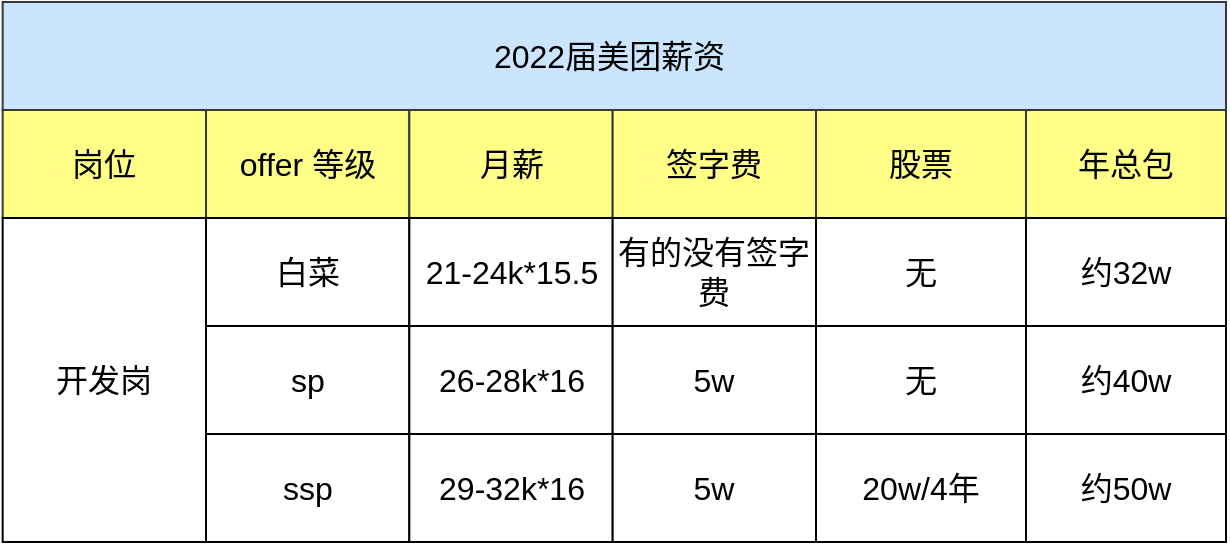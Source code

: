 <mxfile version="15.8.3" type="github">
  <diagram id="Uv4FRBFuWEhtrE_NSL4f" name="Page-1">
    <mxGraphModel dx="1773" dy="558" grid="1" gridSize="10" guides="1" tooltips="1" connect="1" arrows="1" fold="1" page="1" pageScale="1" pageWidth="827" pageHeight="1169" math="0" shadow="0">
      <root>
        <mxCell id="0" />
        <mxCell id="1" parent="0" />
        <mxCell id="A3-TGXWhzppWLYydge93-1" value="2022届美团薪资&amp;nbsp;" style="rounded=0;whiteSpace=wrap;html=1;fontSize=16;fillColor=#cce5ff;strokeColor=#36393d;" vertex="1" parent="1">
          <mxGeometry x="-21.67" y="160" width="611.67" height="54" as="geometry" />
        </mxCell>
        <mxCell id="A3-TGXWhzppWLYydge93-2" value="offer 等级" style="rounded=0;whiteSpace=wrap;html=1;fontSize=16;fillColor=#ffff88;strokeColor=#36393d;" vertex="1" parent="1">
          <mxGeometry x="80" y="214" width="101.667" height="54" as="geometry" />
        </mxCell>
        <mxCell id="A3-TGXWhzppWLYydge93-3" value="月薪" style="rounded=0;whiteSpace=wrap;html=1;fontSize=16;fillColor=#ffff88;strokeColor=#36393d;" vertex="1" parent="1">
          <mxGeometry x="181.667" y="214" width="101.667" height="54" as="geometry" />
        </mxCell>
        <mxCell id="A3-TGXWhzppWLYydge93-5" value="股票" style="rounded=0;whiteSpace=wrap;html=1;fontSize=16;fillColor=#ffff88;strokeColor=#36393d;" vertex="1" parent="1">
          <mxGeometry x="385" y="214" width="105" height="54" as="geometry" />
        </mxCell>
        <mxCell id="A3-TGXWhzppWLYydge93-6" value="白菜" style="rounded=0;whiteSpace=wrap;html=1;fontSize=16;" vertex="1" parent="1">
          <mxGeometry x="80" y="268" width="101.667" height="54" as="geometry" />
        </mxCell>
        <mxCell id="A3-TGXWhzppWLYydge93-7" value="21-24k*15.5" style="rounded=0;whiteSpace=wrap;html=1;fontSize=16;" vertex="1" parent="1">
          <mxGeometry x="181.667" y="268" width="101.667" height="54" as="geometry" />
        </mxCell>
        <mxCell id="A3-TGXWhzppWLYydge93-10" value="sp" style="rounded=0;whiteSpace=wrap;html=1;fontSize=16;" vertex="1" parent="1">
          <mxGeometry x="80" y="322" width="101.667" height="54" as="geometry" />
        </mxCell>
        <mxCell id="A3-TGXWhzppWLYydge93-11" value="26-28k*16" style="rounded=0;whiteSpace=wrap;html=1;fontSize=16;" vertex="1" parent="1">
          <mxGeometry x="181.667" y="322" width="101.667" height="54" as="geometry" />
        </mxCell>
        <mxCell id="A3-TGXWhzppWLYydge93-12" value="ssp" style="rounded=0;whiteSpace=wrap;html=1;fontSize=16;" vertex="1" parent="1">
          <mxGeometry x="80" y="376" width="101.667" height="54" as="geometry" />
        </mxCell>
        <mxCell id="A3-TGXWhzppWLYydge93-13" value="29-32k*16" style="rounded=0;whiteSpace=wrap;html=1;fontSize=16;" vertex="1" parent="1">
          <mxGeometry x="181.667" y="376" width="101.667" height="54" as="geometry" />
        </mxCell>
        <mxCell id="A3-TGXWhzppWLYydge93-14" value="岗位" style="rounded=0;whiteSpace=wrap;html=1;fontSize=16;fillColor=#ffff88;strokeColor=#36393d;" vertex="1" parent="1">
          <mxGeometry x="-21.67" y="214" width="101.667" height="54" as="geometry" />
        </mxCell>
        <mxCell id="A3-TGXWhzppWLYydge93-15" value="开发岗" style="rounded=0;whiteSpace=wrap;html=1;fontSize=16;" vertex="1" parent="1">
          <mxGeometry x="-21.67" y="268" width="101.67" height="162" as="geometry" />
        </mxCell>
        <mxCell id="A3-TGXWhzppWLYydge93-23" value="年总包" style="rounded=0;whiteSpace=wrap;html=1;fontSize=16;fillColor=#ffff88;strokeColor=#36393d;" vertex="1" parent="1">
          <mxGeometry x="490" y="214" width="100" height="54" as="geometry" />
        </mxCell>
        <mxCell id="A3-TGXWhzppWLYydge93-26" value="约32w" style="rounded=0;whiteSpace=wrap;html=1;fontSize=16;" vertex="1" parent="1">
          <mxGeometry x="490" y="268" width="100" height="54" as="geometry" />
        </mxCell>
        <mxCell id="A3-TGXWhzppWLYydge93-27" value="约40w" style="rounded=0;whiteSpace=wrap;html=1;fontSize=16;" vertex="1" parent="1">
          <mxGeometry x="490" y="322" width="100" height="54" as="geometry" />
        </mxCell>
        <mxCell id="A3-TGXWhzppWLYydge93-28" value="约50w" style="rounded=0;whiteSpace=wrap;html=1;fontSize=16;" vertex="1" parent="1">
          <mxGeometry x="490" y="376" width="100" height="54" as="geometry" />
        </mxCell>
        <mxCell id="A3-TGXWhzppWLYydge93-32" value="签字费" style="rounded=0;whiteSpace=wrap;html=1;fontSize=16;fillColor=#ffff88;strokeColor=#36393d;" vertex="1" parent="1">
          <mxGeometry x="283.33" y="214" width="101.667" height="54" as="geometry" />
        </mxCell>
        <mxCell id="A3-TGXWhzppWLYydge93-35" value="有的没有签字费" style="rounded=0;whiteSpace=wrap;html=1;fontSize=16;" vertex="1" parent="1">
          <mxGeometry x="283.337" y="268" width="101.667" height="54" as="geometry" />
        </mxCell>
        <mxCell id="A3-TGXWhzppWLYydge93-36" value="5w" style="rounded=0;whiteSpace=wrap;html=1;fontSize=16;" vertex="1" parent="1">
          <mxGeometry x="283.337" y="322" width="101.667" height="54" as="geometry" />
        </mxCell>
        <mxCell id="A3-TGXWhzppWLYydge93-37" value="5w" style="rounded=0;whiteSpace=wrap;html=1;fontSize=16;" vertex="1" parent="1">
          <mxGeometry x="283.337" y="376" width="101.667" height="54" as="geometry" />
        </mxCell>
        <mxCell id="A3-TGXWhzppWLYydge93-38" value="无" style="rounded=0;whiteSpace=wrap;html=1;fontSize=16;" vertex="1" parent="1">
          <mxGeometry x="385" y="268" width="105" height="54" as="geometry" />
        </mxCell>
        <mxCell id="A3-TGXWhzppWLYydge93-39" value="无" style="rounded=0;whiteSpace=wrap;html=1;fontSize=16;" vertex="1" parent="1">
          <mxGeometry x="385" y="322" width="105" height="54" as="geometry" />
        </mxCell>
        <mxCell id="A3-TGXWhzppWLYydge93-40" value="20w/4年" style="rounded=0;whiteSpace=wrap;html=1;fontSize=16;" vertex="1" parent="1">
          <mxGeometry x="385" y="376" width="105" height="54" as="geometry" />
        </mxCell>
      </root>
    </mxGraphModel>
  </diagram>
</mxfile>
